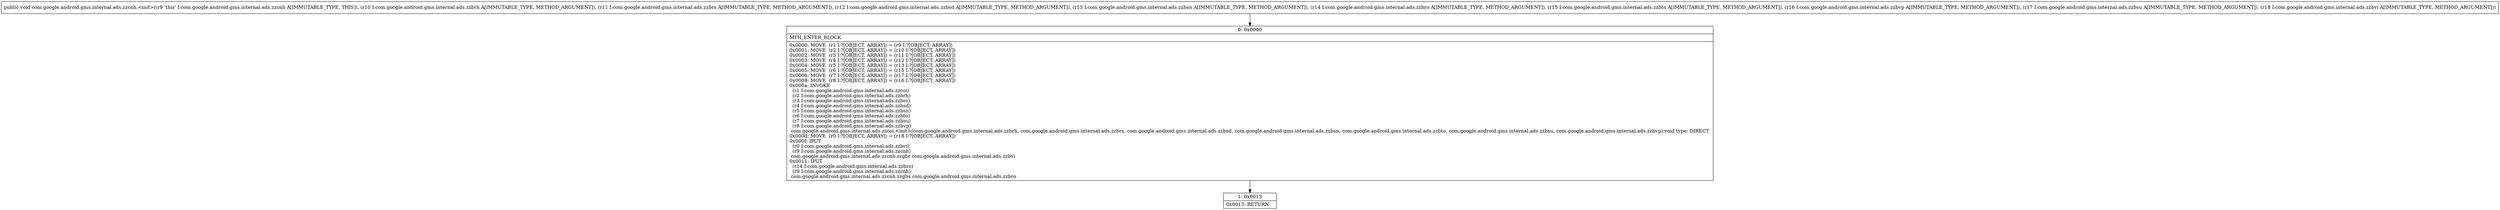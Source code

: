 digraph "CFG forcom.google.android.gms.internal.ads.zzcnh.\<init\>(Lcom\/google\/android\/gms\/internal\/ads\/zzbrh;Lcom\/google\/android\/gms\/internal\/ads\/zzbrs;Lcom\/google\/android\/gms\/internal\/ads\/zzbsd;Lcom\/google\/android\/gms\/internal\/ads\/zzbsn;Lcom\/google\/android\/gms\/internal\/ads\/zzbro;Lcom\/google\/android\/gms\/internal\/ads\/zzbto;Lcom\/google\/android\/gms\/internal\/ads\/zzbvp;Lcom\/google\/android\/gms\/internal\/ads\/zzbsu;Lcom\/google\/android\/gms\/internal\/ads\/zzbvi;)V" {
Node_0 [shape=record,label="{0\:\ 0x0000|MTH_ENTER_BLOCK\l|0x0000: MOVE  (r1 I:?[OBJECT, ARRAY]) = (r9 I:?[OBJECT, ARRAY]) \l0x0001: MOVE  (r2 I:?[OBJECT, ARRAY]) = (r10 I:?[OBJECT, ARRAY]) \l0x0002: MOVE  (r3 I:?[OBJECT, ARRAY]) = (r11 I:?[OBJECT, ARRAY]) \l0x0003: MOVE  (r4 I:?[OBJECT, ARRAY]) = (r12 I:?[OBJECT, ARRAY]) \l0x0004: MOVE  (r5 I:?[OBJECT, ARRAY]) = (r13 I:?[OBJECT, ARRAY]) \l0x0005: MOVE  (r6 I:?[OBJECT, ARRAY]) = (r15 I:?[OBJECT, ARRAY]) \l0x0006: MOVE  (r7 I:?[OBJECT, ARRAY]) = (r17 I:?[OBJECT, ARRAY]) \l0x0008: MOVE  (r8 I:?[OBJECT, ARRAY]) = (r16 I:?[OBJECT, ARRAY]) \l0x000a: INVOKE  \l  (r1 I:com.google.android.gms.internal.ads.zzcoi)\l  (r2 I:com.google.android.gms.internal.ads.zzbrh)\l  (r3 I:com.google.android.gms.internal.ads.zzbrs)\l  (r4 I:com.google.android.gms.internal.ads.zzbsd)\l  (r5 I:com.google.android.gms.internal.ads.zzbsn)\l  (r6 I:com.google.android.gms.internal.ads.zzbto)\l  (r7 I:com.google.android.gms.internal.ads.zzbsu)\l  (r8 I:com.google.android.gms.internal.ads.zzbvp)\l com.google.android.gms.internal.ads.zzcoi.\<init\>(com.google.android.gms.internal.ads.zzbrh, com.google.android.gms.internal.ads.zzbrs, com.google.android.gms.internal.ads.zzbsd, com.google.android.gms.internal.ads.zzbsn, com.google.android.gms.internal.ads.zzbto, com.google.android.gms.internal.ads.zzbsu, com.google.android.gms.internal.ads.zzbvp):void type: DIRECT \l0x000d: MOVE  (r0 I:?[OBJECT, ARRAY]) = (r18 I:?[OBJECT, ARRAY]) \l0x000f: IPUT  \l  (r0 I:com.google.android.gms.internal.ads.zzbvi)\l  (r9 I:com.google.android.gms.internal.ads.zzcnh)\l com.google.android.gms.internal.ads.zzcnh.zzgbr com.google.android.gms.internal.ads.zzbvi \l0x0011: IPUT  \l  (r14 I:com.google.android.gms.internal.ads.zzbro)\l  (r9 I:com.google.android.gms.internal.ads.zzcnh)\l com.google.android.gms.internal.ads.zzcnh.zzgbs com.google.android.gms.internal.ads.zzbro \l}"];
Node_1 [shape=record,label="{1\:\ 0x0013|0x0013: RETURN   \l}"];
MethodNode[shape=record,label="{public void com.google.android.gms.internal.ads.zzcnh.\<init\>((r9 'this' I:com.google.android.gms.internal.ads.zzcnh A[IMMUTABLE_TYPE, THIS]), (r10 I:com.google.android.gms.internal.ads.zzbrh A[IMMUTABLE_TYPE, METHOD_ARGUMENT]), (r11 I:com.google.android.gms.internal.ads.zzbrs A[IMMUTABLE_TYPE, METHOD_ARGUMENT]), (r12 I:com.google.android.gms.internal.ads.zzbsd A[IMMUTABLE_TYPE, METHOD_ARGUMENT]), (r13 I:com.google.android.gms.internal.ads.zzbsn A[IMMUTABLE_TYPE, METHOD_ARGUMENT]), (r14 I:com.google.android.gms.internal.ads.zzbro A[IMMUTABLE_TYPE, METHOD_ARGUMENT]), (r15 I:com.google.android.gms.internal.ads.zzbto A[IMMUTABLE_TYPE, METHOD_ARGUMENT]), (r16 I:com.google.android.gms.internal.ads.zzbvp A[IMMUTABLE_TYPE, METHOD_ARGUMENT]), (r17 I:com.google.android.gms.internal.ads.zzbsu A[IMMUTABLE_TYPE, METHOD_ARGUMENT]), (r18 I:com.google.android.gms.internal.ads.zzbvi A[IMMUTABLE_TYPE, METHOD_ARGUMENT])) }"];
MethodNode -> Node_0;
Node_0 -> Node_1;
}

